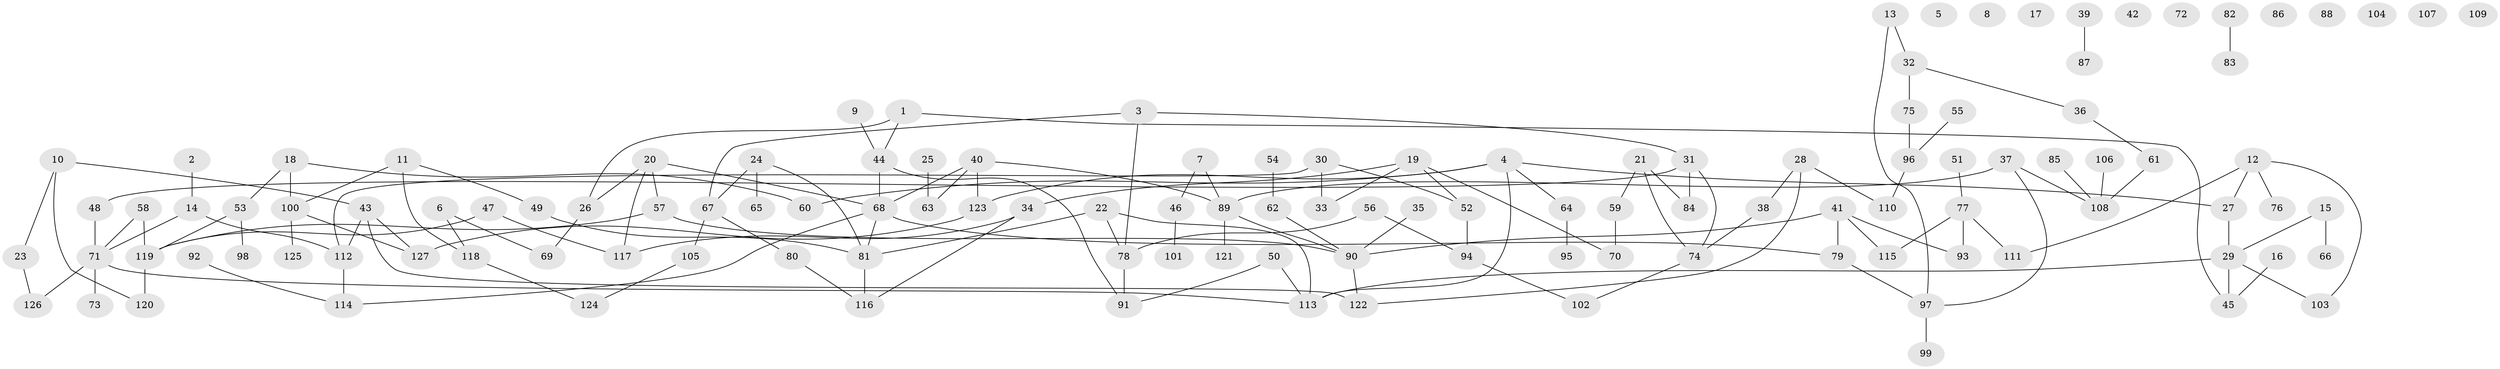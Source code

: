 // coarse degree distribution, {0: 0.3157894736842105, 1: 0.21052631578947367, 5: 0.07894736842105263, 3: 0.13157894736842105, 9: 0.02631578947368421, 2: 0.13157894736842105, 4: 0.07894736842105263, 11: 0.02631578947368421}
// Generated by graph-tools (version 1.1) at 2025/43/03/04/25 21:43:40]
// undirected, 127 vertices, 151 edges
graph export_dot {
graph [start="1"]
  node [color=gray90,style=filled];
  1;
  2;
  3;
  4;
  5;
  6;
  7;
  8;
  9;
  10;
  11;
  12;
  13;
  14;
  15;
  16;
  17;
  18;
  19;
  20;
  21;
  22;
  23;
  24;
  25;
  26;
  27;
  28;
  29;
  30;
  31;
  32;
  33;
  34;
  35;
  36;
  37;
  38;
  39;
  40;
  41;
  42;
  43;
  44;
  45;
  46;
  47;
  48;
  49;
  50;
  51;
  52;
  53;
  54;
  55;
  56;
  57;
  58;
  59;
  60;
  61;
  62;
  63;
  64;
  65;
  66;
  67;
  68;
  69;
  70;
  71;
  72;
  73;
  74;
  75;
  76;
  77;
  78;
  79;
  80;
  81;
  82;
  83;
  84;
  85;
  86;
  87;
  88;
  89;
  90;
  91;
  92;
  93;
  94;
  95;
  96;
  97;
  98;
  99;
  100;
  101;
  102;
  103;
  104;
  105;
  106;
  107;
  108;
  109;
  110;
  111;
  112;
  113;
  114;
  115;
  116;
  117;
  118;
  119;
  120;
  121;
  122;
  123;
  124;
  125;
  126;
  127;
  1 -- 26;
  1 -- 44;
  1 -- 45;
  2 -- 14;
  3 -- 31;
  3 -- 67;
  3 -- 78;
  4 -- 27;
  4 -- 60;
  4 -- 64;
  4 -- 113;
  4 -- 123;
  6 -- 69;
  6 -- 118;
  7 -- 46;
  7 -- 89;
  9 -- 44;
  10 -- 23;
  10 -- 43;
  10 -- 120;
  11 -- 49;
  11 -- 100;
  11 -- 118;
  12 -- 27;
  12 -- 76;
  12 -- 103;
  12 -- 111;
  13 -- 32;
  13 -- 97;
  14 -- 71;
  14 -- 112;
  15 -- 29;
  15 -- 66;
  16 -- 45;
  18 -- 53;
  18 -- 60;
  18 -- 100;
  19 -- 33;
  19 -- 34;
  19 -- 52;
  19 -- 70;
  20 -- 26;
  20 -- 57;
  20 -- 68;
  20 -- 117;
  21 -- 59;
  21 -- 74;
  21 -- 84;
  22 -- 78;
  22 -- 81;
  22 -- 113;
  23 -- 126;
  24 -- 65;
  24 -- 67;
  24 -- 81;
  25 -- 63;
  26 -- 69;
  27 -- 29;
  28 -- 38;
  28 -- 110;
  28 -- 122;
  29 -- 45;
  29 -- 103;
  29 -- 113;
  30 -- 33;
  30 -- 52;
  30 -- 112;
  31 -- 48;
  31 -- 74;
  31 -- 84;
  32 -- 36;
  32 -- 75;
  34 -- 116;
  34 -- 117;
  35 -- 90;
  36 -- 61;
  37 -- 89;
  37 -- 97;
  37 -- 108;
  38 -- 74;
  39 -- 87;
  40 -- 63;
  40 -- 68;
  40 -- 89;
  40 -- 123;
  41 -- 79;
  41 -- 90;
  41 -- 93;
  41 -- 115;
  43 -- 112;
  43 -- 122;
  43 -- 127;
  44 -- 68;
  44 -- 91;
  46 -- 101;
  47 -- 117;
  47 -- 119;
  48 -- 71;
  49 -- 81;
  50 -- 91;
  50 -- 113;
  51 -- 77;
  52 -- 94;
  53 -- 98;
  53 -- 119;
  54 -- 62;
  55 -- 96;
  56 -- 78;
  56 -- 94;
  57 -- 90;
  57 -- 119;
  58 -- 71;
  58 -- 119;
  59 -- 70;
  61 -- 108;
  62 -- 90;
  64 -- 95;
  67 -- 80;
  67 -- 105;
  68 -- 79;
  68 -- 81;
  68 -- 114;
  71 -- 73;
  71 -- 113;
  71 -- 126;
  74 -- 102;
  75 -- 96;
  77 -- 93;
  77 -- 111;
  77 -- 115;
  78 -- 91;
  79 -- 97;
  80 -- 116;
  81 -- 116;
  82 -- 83;
  85 -- 108;
  89 -- 90;
  89 -- 121;
  90 -- 122;
  92 -- 114;
  94 -- 102;
  96 -- 110;
  97 -- 99;
  100 -- 125;
  100 -- 127;
  105 -- 124;
  106 -- 108;
  112 -- 114;
  118 -- 124;
  119 -- 120;
  123 -- 127;
}
